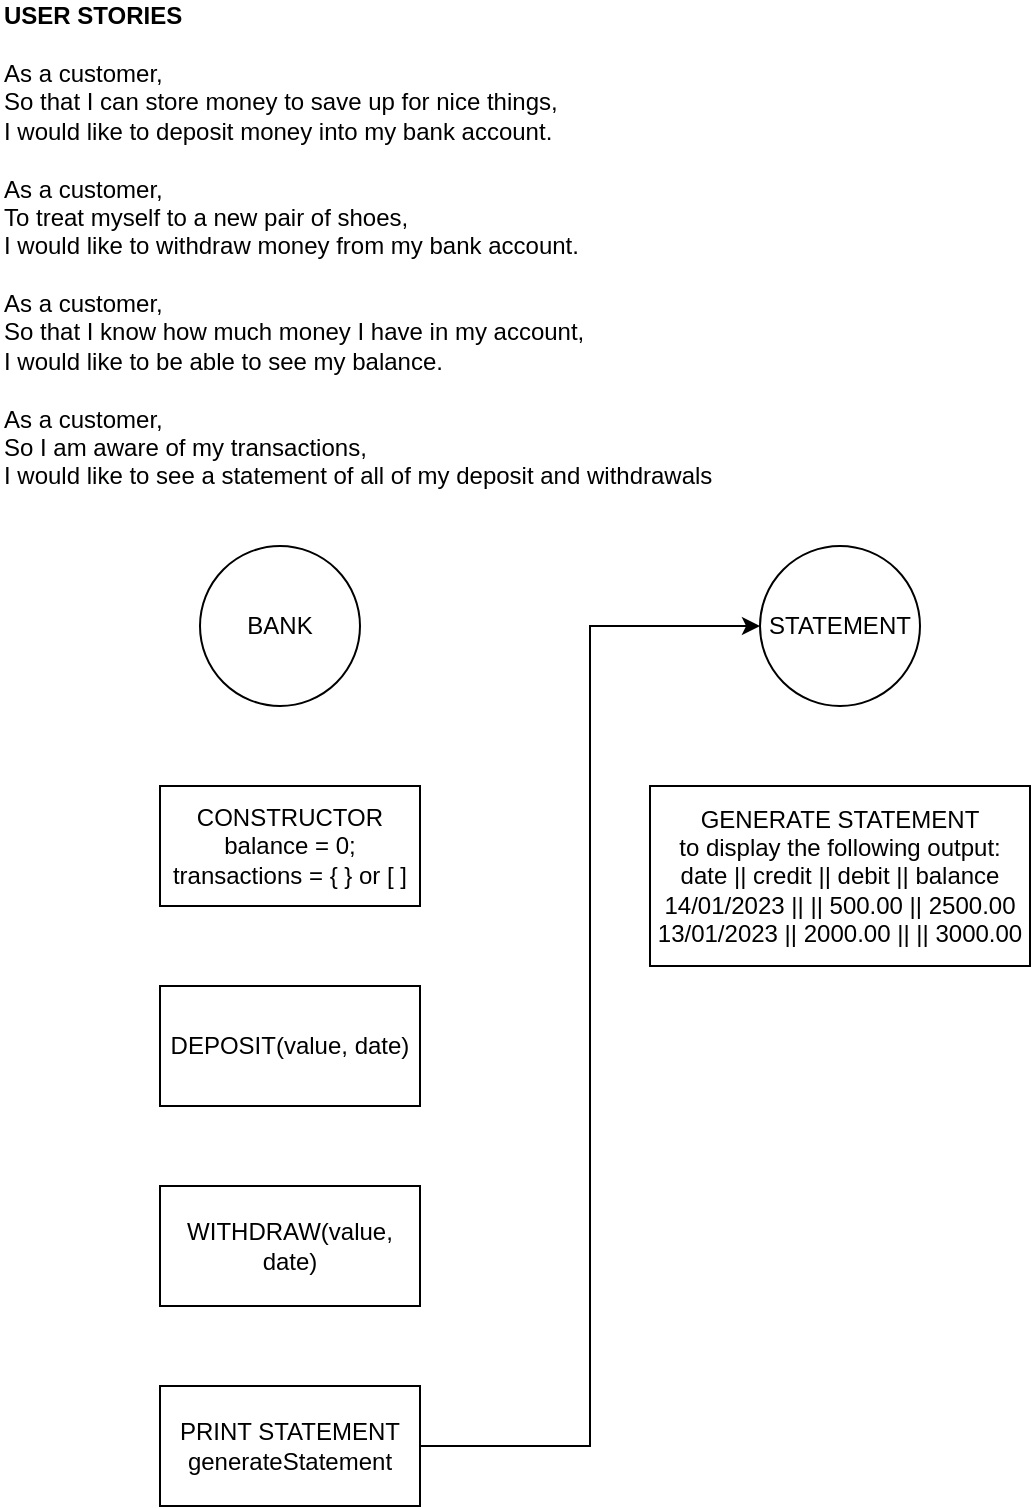 <mxfile version="17.4.2" type="device"><diagram id="7v8czpwKmsIigZvYubvi" name="Page-1"><mxGraphModel dx="946" dy="1767" grid="1" gridSize="10" guides="1" tooltips="1" connect="1" arrows="1" fold="1" page="1" pageScale="1" pageWidth="827" pageHeight="1169" math="0" shadow="0"><root><mxCell id="0"/><mxCell id="1" parent="0"/><mxCell id="_6Jv1ygl2N3WmnMqZ2w1-1" value="BANK" style="ellipse;whiteSpace=wrap;html=1;aspect=fixed;" parent="1" vertex="1"><mxGeometry x="340" y="-850" width="80" height="80" as="geometry"/></mxCell><mxCell id="_6Jv1ygl2N3WmnMqZ2w1-3" value="DEPOSIT(value, date)" style="rounded=0;whiteSpace=wrap;html=1;" parent="1" vertex="1"><mxGeometry x="320" y="-630" width="130" height="60" as="geometry"/></mxCell><mxCell id="_6Jv1ygl2N3WmnMqZ2w1-4" value="WITHDRAW(value, date)" style="rounded=0;whiteSpace=wrap;html=1;" parent="1" vertex="1"><mxGeometry x="320" y="-530" width="130" height="60" as="geometry"/></mxCell><mxCell id="_6Jv1ygl2N3WmnMqZ2w1-5" value="GENERATE STATEMENT&lt;br&gt;to display the following output:&lt;br&gt;&lt;div&gt;date || credit || debit || balance&lt;/div&gt;&lt;div&gt;14/01/2023 || || 500.00 || 2500.00&lt;/div&gt;&lt;div&gt;13/01/2023 || 2000.00 || || 3000.00&lt;/div&gt;" style="rounded=0;whiteSpace=wrap;html=1;" parent="1" vertex="1"><mxGeometry x="565" y="-730" width="190" height="90" as="geometry"/></mxCell><mxCell id="_6Jv1ygl2N3WmnMqZ2w1-6" value="CONSTRUCTOR&lt;br&gt;balance = 0;&lt;br&gt;transactions = { } or [ ]" style="rounded=0;whiteSpace=wrap;html=1;" parent="1" vertex="1"><mxGeometry x="320" y="-730" width="130" height="60" as="geometry"/></mxCell><mxCell id="_6Jv1ygl2N3WmnMqZ2w1-8" value="&lt;b&gt;USER STORIES&lt;br&gt;&lt;/b&gt;&lt;div&gt;&lt;br&gt;&lt;/div&gt;As a customer,&lt;br&gt;So that I can store money to save up for nice things,&lt;br&gt;I would like to deposit money into my bank account.&lt;br&gt;&lt;br&gt;As a customer,&lt;br&gt;To treat myself to a new pair of shoes,&lt;br&gt;I would like to withdraw money from my bank account.&lt;br&gt;&lt;br&gt;As a customer,&lt;br&gt;So that I know how much money I have in my account,&lt;br&gt;I would like to be able to see my balance.&lt;br&gt;&lt;br&gt;As a customer,&lt;br&gt;So I am aware of my transactions,&lt;br&gt;I would like to see a statement of all of my deposit and withdrawals" style="text;html=1;align=left;verticalAlign=middle;resizable=0;points=[];autosize=1;strokeColor=none;fillColor=none;" parent="1" vertex="1"><mxGeometry x="240" y="-1120" width="370" height="240" as="geometry"/></mxCell><mxCell id="KqNTP2iwnCyynLnRey6g-1" value="STATEMENT" style="ellipse;whiteSpace=wrap;html=1;aspect=fixed;" parent="1" vertex="1"><mxGeometry x="620" y="-850" width="80" height="80" as="geometry"/></mxCell><mxCell id="5tzkqJxtT5uZ6nhsZEPi-1" style="edgeStyle=orthogonalEdgeStyle;rounded=0;orthogonalLoop=1;jettySize=auto;html=1;entryX=0;entryY=0.5;entryDx=0;entryDy=0;" edge="1" parent="1" source="KqNTP2iwnCyynLnRey6g-2" target="KqNTP2iwnCyynLnRey6g-1"><mxGeometry relative="1" as="geometry"/></mxCell><mxCell id="KqNTP2iwnCyynLnRey6g-2" value="PRINT STATEMENT&lt;br&gt;generateStatement" style="rounded=0;whiteSpace=wrap;html=1;" parent="1" vertex="1"><mxGeometry x="320" y="-430" width="130" height="60" as="geometry"/></mxCell></root></mxGraphModel></diagram></mxfile>